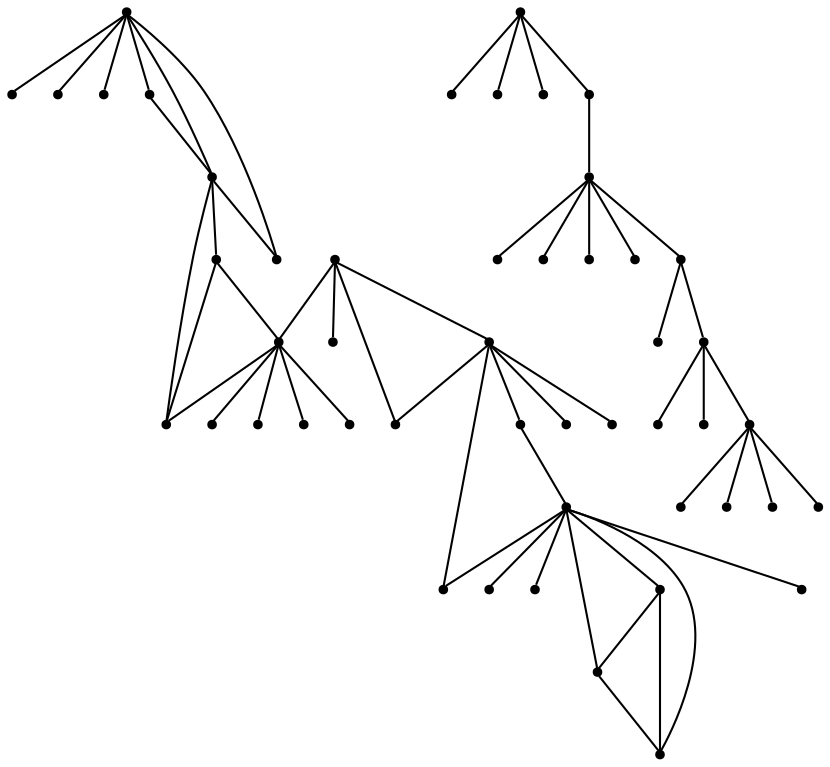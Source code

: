 graph {
  node [shape=point,comment="{\"directed\":false,\"doi\":\"10.1007/978-3-642-11805-0_10\",\"figure\":\"3 (1)\"}"]

  v0 [pos="1116.4552325581394,2186.46364575671"]
  v1 [pos="1116.4562823805697,2138.0720699260764"]
  v2 [pos="1124.8365058366642,2234.1059334098527"]
  v3 [pos="1108.0739910924156,2234.1059334098527"]
  v4 [pos="1068.044214106715,2138.0711159049697"]
  v5 [pos="1019.6332274680914,2186.46364575671"]
  v6 [pos="1116.4552325581394,2311.5091003021644"]
  v7 [pos="1133.0300835897754,2356.9005977581082"]
  v8 [pos="1116.4562823805697,2359.9027113778257"]
  v9 [pos="1099.8803815265032,2356.9005977581082"]
  v10 [pos="1019.6332274680914,2311.5091003021644"]
  v11 [pos="1068.0442141067151,2234.85617560845"]
  v12 [pos="971.2222249230673,2138.0711159049697"]
  v13 [pos="922.8112382844437,2311.5091003021644"]
  v14 [pos="971.2222249230674,2234.85617560845"]
  v15 [pos="922.8112382844437,2186.46364575671"]
  v16 [pos="931.192463843767,2234.1059334098527"]
  v17 [pos="914.4299968187198,2138.82129450216"]
  v18 [pos="931.192463843767,2138.821358103567"]
  v19 [pos="914.4299968187199,2234.1059334098527"]
  v20 [pos="947.0167395569556,2353.399276693766"]
  v21 [pos="914.4299968187199,2359.1513879553067"]
  v22 [pos="931.192463843767,2359.151387955307"]
  v23 [pos="898.6067709279614,2353.4004215190944"]
  v24 [pos="825.9892331943954,2311.5091003021644"]
  v25 [pos="825.9892331943955,2186.46364575671"]
  v26 [pos="825.9902830168259,2234.857256832371"]
  v27 [pos="729.1672281043473,2186.46364575671"]
  v28 [pos="825.9902830168259,2359.9027113778257"]
  v29 [pos="729.1672281043474,2311.5091003021644"]
  v30 [pos="777.5782306493714,2234.85617560845"]
  v31 [pos="729.1682779267777,2234.857256832371"]
  v32 [pos="729.1682779267777,2138.072069926077"]
  v33 [pos="680.7562255593233,2234.85617560845"]
  v34 [pos="716.6579098723655,2358.213521605653"]
  v35 [pos="741.6775802523591,2358.2135216056536"]
  v36 [pos="632.3452230142991,2311.5091003021644"]
  v37 [pos="680.7562255593233,2138.0711159049697"]
  v38 [pos="632.3452230142992,2186.46364575671"]
  v39 [pos="632.3452389206997,2138.0720699260764"]
  v40 [pos="623.9640133613764,2234.1059334098527"]
  v41 [pos="640.7264803864235,2234.1059334098527"]
  v42 [pos="619.8359047823174,2358.213521605653"]
  v43 [pos="644.8555910687114,2358.213521605653"]
  v44 [pos="632.3462887431299,2359.9027113778257"]
  v45 [pos="535.5232179242511,2311.5091003021644"]
  v46 [pos="575.8657306493715,2186.4636457567094"]
  v47 [pos="539.5887507239053,2242.9217244532206"]
  v48 [pos="539.5887507239053,2130.0055034587917"]

  v0 -- v1 [id="-1",pos="1116.4552325581394,2186.46364575671 1116.4562823805697,2138.0720699260764 1116.4562823805697,2138.0720699260764 1116.4562823805697,2138.0720699260764"]
  v47 -- v38 [id="-2",pos="539.5887507239053,2242.9217244532206 632.3452230142992,2186.46364575671 632.3452230142992,2186.46364575671 632.3452230142992,2186.46364575671"]
  v47 -- v48 [id="-3",pos="539.5887507239053,2242.9217244532206 539.5887507239053,2130.0055034587917 539.5887507239053,2130.0055034587917 539.5887507239053,2130.0055034587917"]
  v48 -- v46 [id="-4",pos="539.5887507239053,2130.0055034587917 575.8657306493715,2186.4636457567094 575.8657306493715,2186.4636457567094 575.8657306493715,2186.4636457567094"]
  v48 -- v38 [id="-5",pos="539.5887507239053,2130.0055034587917 632.3452230142992,2186.46364575671 632.3452230142992,2186.46364575671 632.3452230142992,2186.46364575671"]
  v46 -- v47 [id="-6",pos="575.8657306493715,2186.4636457567094 539.5887507239053,2242.9217244532206 539.5887507239053,2242.9217244532206 539.5887507239053,2242.9217244532206"]
  v38 -- v46 [id="-7",pos="632.3452230142992,2186.46364575671 575.8657306493715,2186.4636457567094 575.8657306493715,2186.4636457567094 575.8657306493715,2186.4636457567094"]
  v36 -- v45 [id="-8",pos="632.3452230142991,2311.5091003021644 535.5232179242511,2311.5091003021644 535.5232179242511,2311.5091003021644 535.5232179242511,2311.5091003021644"]
  v36 -- v44 [id="-9",pos="632.3452230142991,2311.5091003021644 632.3462887431299,2359.9027113778257 632.3462887431299,2359.9027113778257 632.3462887431299,2359.9027113778257"]
  v36 -- v43 [id="-10",pos="632.3452230142991,2311.5091003021644 644.8555910687114,2358.213521605653 644.8555910687114,2358.213521605653 644.8555910687114,2358.213521605653"]
  v36 -- v42 [id="-11",pos="632.3452230142991,2311.5091003021644 619.8359047823174,2358.213521605653 619.8359047823174,2358.213521605653 619.8359047823174,2358.213521605653"]
  v38 -- v37 [id="-12",pos="632.3452230142992,2186.46364575671 680.7562255593233,2138.0711159049697 680.7562255593233,2138.0711159049697 680.7562255593233,2138.0711159049697"]
  v38 -- v41 [id="-13",pos="632.3452230142992,2186.46364575671 640.7264803864235,2234.1059334098527 640.7264803864235,2234.1059334098527 640.7264803864235,2234.1059334098527"]
  v38 -- v40 [id="-14",pos="632.3452230142992,2186.46364575671 623.9640133613764,2234.1059334098527 623.9640133613764,2234.1059334098527 623.9640133613764,2234.1059334098527"]
  v38 -- v39 [id="-15",pos="632.3452230142992,2186.46364575671 632.3452389206997,2138.0720699260764 632.3452389206997,2138.0720699260764 632.3452389206997,2138.0720699260764"]
  v33 -- v38 [id="-16",pos="680.7562255593233,2234.85617560845 632.3452230142992,2186.46364575671 632.3452230142992,2186.46364575671 632.3452230142992,2186.46364575671"]
  v37 -- v27 [id="-17",pos="680.7562255593233,2138.0711159049697 729.1672281043473,2186.46364575671 729.1672281043473,2186.46364575671 729.1672281043473,2186.46364575671"]
  v29 -- v36 [id="-18",pos="729.1672281043474,2311.5091003021644 632.3452230142991,2311.5091003021644 632.3452230142991,2311.5091003021644 632.3452230142991,2311.5091003021644"]
  v29 -- v35 [id="-19",pos="729.1672281043474,2311.5091003021644 741.6775802523591,2358.2135216056536 741.6775802523591,2358.2135216056536 741.6775802523591,2358.2135216056536"]
  v29 -- v34 [id="-20",pos="729.1672281043474,2311.5091003021644 716.6579098723655,2358.213521605653 716.6579098723655,2358.213521605653 716.6579098723655,2358.213521605653"]
  v27 -- v30 [id="-21",pos="729.1672281043473,2186.46364575671 777.5782306493714,2234.85617560845 777.5782306493714,2234.85617560845 777.5782306493714,2234.85617560845"]
  v27 -- v33 [id="-22",pos="729.1672281043473,2186.46364575671 680.7562255593233,2234.85617560845 680.7562255593233,2234.85617560845 680.7562255593233,2234.85617560845"]
  v27 -- v32 [id="-23",pos="729.1672281043473,2186.46364575671 729.1682779267777,2138.072069926077 729.1682779267777,2138.072069926077 729.1682779267777,2138.072069926077"]
  v27 -- v31 [id="-24",pos="729.1672281043473,2186.46364575671 729.1682779267777,2234.857256832371 729.1682779267777,2234.857256832371 729.1682779267777,2234.857256832371"]
  v30 -- v25 [id="-25",pos="777.5782306493714,2234.85617560845 825.9892331943955,2186.46364575671 825.9892331943955,2186.46364575671 825.9892331943955,2186.46364575671"]
  v24 -- v29 [id="-26",pos="825.9892331943954,2311.5091003021644 729.1672281043474,2311.5091003021644 729.1672281043474,2311.5091003021644 729.1672281043474,2311.5091003021644"]
  v24 -- v28 [id="-27",pos="825.9892331943954,2311.5091003021644 825.9902830168259,2359.9027113778257 825.9902830168259,2359.9027113778257 825.9902830168259,2359.9027113778257"]
  v25 -- v15 [id="-28",pos="825.9892331943955,2186.46364575671 922.8112382844437,2186.46364575671 922.8112382844437,2186.46364575671 922.8112382844437,2186.46364575671"]
  v25 -- v27 [id="-29",pos="825.9892331943955,2186.46364575671 729.1672281043473,2186.46364575671 729.1672281043473,2186.46364575671 729.1672281043473,2186.46364575671"]
  v25 -- v26 [id="-31",pos="825.9892331943955,2186.46364575671 825.9902830168259,2234.857256832371 825.9902830168259,2234.857256832371 825.9902830168259,2234.857256832371"]
  v0 -- v2 [id="-32",pos="1116.4552325581394,2186.46364575671 1124.8365058366642,2234.1059334098527 1124.8365058366642,2234.1059334098527 1124.8365058366642,2234.1059334098527"]
  v0 -- v3 [id="-33",pos="1116.4552325581394,2186.46364575671 1108.0739910924156,2234.1059334098527 1108.0739910924156,2234.1059334098527 1108.0739910924156,2234.1059334098527"]
  v0 -- v4 [id="-34",pos="1116.4552325581394,2186.46364575671 1068.044214106715,2138.0711159049697 1068.044214106715,2138.0711159049697 1068.044214106715,2138.0711159049697"]
  v0 -- v5 [id="-35",pos="1116.4552325581394,2186.46364575671 1019.6332274680914,2186.46364575671 1019.6332274680914,2186.46364575671 1019.6332274680914,2186.46364575671"]
  v6 -- v7 [id="-36",pos="1116.4552325581394,2311.5091003021644 1133.0300835897754,2356.9005977581082 1133.0300835897754,2356.9005977581082 1133.0300835897754,2356.9005977581082"]
  v6 -- v8 [id="-37",pos="1116.4552325581394,2311.5091003021644 1116.4562823805697,2359.9027113778257 1116.4562823805697,2359.9027113778257 1116.4562823805697,2359.9027113778257"]
  v6 -- v9 [id="-38",pos="1116.4552325581394,2311.5091003021644 1099.8803815265032,2356.9005977581082 1099.8803815265032,2356.9005977581082 1099.8803815265032,2356.9005977581082"]
  v13 -- v24 [id="-39",pos="922.8112382844437,2311.5091003021644 825.9892331943954,2311.5091003021644 825.9892331943954,2311.5091003021644 825.9892331943954,2311.5091003021644"]
  v13 -- v23 [id="-40",pos="922.8112382844437,2311.5091003021644 898.6067709279614,2353.4004215190944 898.6067709279614,2353.4004215190944 898.6067709279614,2353.4004215190944"]
  v13 -- v22 [id="-41",pos="922.8112382844437,2311.5091003021644 931.192463843767,2359.151387955307 931.192463843767,2359.151387955307 931.192463843767,2359.151387955307"]
  v13 -- v21 [id="-42",pos="922.8112382844437,2311.5091003021644 914.4299968187199,2359.1513879553067 914.4299968187199,2359.1513879553067 914.4299968187199,2359.1513879553067"]
  v13 -- v20 [id="-43",pos="922.8112382844437,2311.5091003021644 947.0167395569556,2353.399276693766 947.0167395569556,2353.399276693766 947.0167395569556,2353.399276693766"]
  v15 -- v14 [id="-44",pos="922.8112382844437,2186.46364575671 971.2222249230674,2234.85617560845 971.2222249230674,2234.85617560845 971.2222249230674,2234.85617560845"]
  v15 -- v19 [id="-45",pos="922.8112382844437,2186.46364575671 914.4299968187199,2234.1059334098527 914.4299968187199,2234.1059334098527 914.4299968187199,2234.1059334098527"]
  v15 -- v18 [id="-46",pos="922.8112382844437,2186.46364575671 931.192463843767,2138.821358103567 931.192463843767,2138.821358103567 931.192463843767,2138.821358103567"]
  v15 -- v17 [id="-47",pos="922.8112382844437,2186.46364575671 914.4299968187198,2138.82129450216 914.4299968187198,2138.82129450216 914.4299968187198,2138.82129450216"]
  v15 -- v16 [id="-48",pos="922.8112382844437,2186.46364575671 931.192463843767,2234.1059334098527 931.192463843767,2234.1059334098527 931.192463843767,2234.1059334098527"]
  v14 -- v5 [id="-49",pos="971.2222249230674,2234.85617560845 1019.6332274680914,2186.46364575671 1019.6332274680914,2186.46364575671 1019.6332274680914,2186.46364575671"]
  v12 -- v15 [id="-50",pos="971.2222249230673,2138.0711159049697 922.8112382844437,2186.46364575671 922.8112382844437,2186.46364575671 922.8112382844437,2186.46364575671"]
  v12 -- v14 [id="-51",pos="971.2222249230673,2138.0711159049697 971.2222249230674,2234.85617560845 971.2222249230674,2234.85617560845 971.2222249230674,2234.85617560845"]
  v10 -- v13 [id="-52",pos="1019.6332274680914,2311.5091003021644 922.8112382844437,2311.5091003021644 922.8112382844437,2311.5091003021644 922.8112382844437,2311.5091003021644"]
  v5 -- v12 [id="-53",pos="1019.6332274680914,2186.46364575671 971.2222249230673,2138.0711159049697 971.2222249230673,2138.0711159049697 971.2222249230673,2138.0711159049697"]
  v5 -- v11 [id="-54",pos="1019.6332274680914,2186.46364575671 1068.0442141067151,2234.85617560845 1068.0442141067151,2234.85617560845 1068.0442141067151,2234.85617560845"]
  v11 -- v0 [id="-55",pos="1068.0442141067151,2234.85617560845 1116.4552325581394,2186.46364575671 1116.4552325581394,2186.46364575671 1116.4552325581394,2186.46364575671"]
  v4 -- v5 [id="-56",pos="1068.044214106715,2138.0711159049697 1019.6332274680914,2186.46364575671 1019.6332274680914,2186.46364575671 1019.6332274680914,2186.46364575671"]
  v6 -- v10 [id="-57",pos="1116.4552325581394,2311.5091003021644 1019.6332274680914,2311.5091003021644 1019.6332274680914,2311.5091003021644 1019.6332274680914,2311.5091003021644"]
}